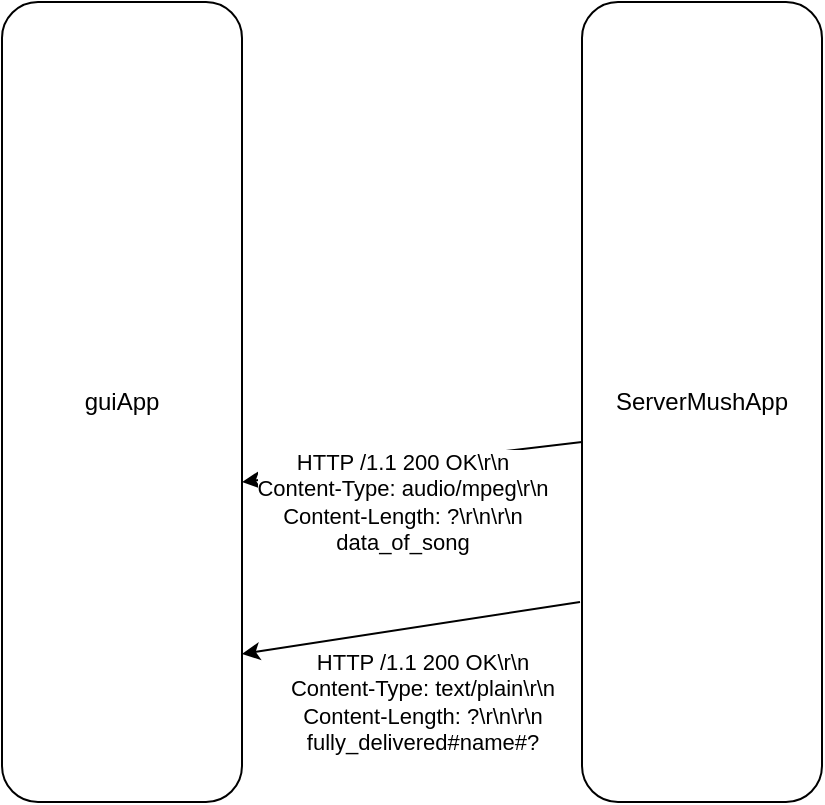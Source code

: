 <mxfile version="21.3.6" type="device">
  <diagram name="‫עמוד-1‬" id="NUrAkZDPFoZhEmMQ6Kh-">
    <mxGraphModel dx="1020" dy="516" grid="1" gridSize="10" guides="1" tooltips="1" connect="1" arrows="1" fold="1" page="1" pageScale="1" pageWidth="827" pageHeight="1169" math="0" shadow="0">
      <root>
        <mxCell id="0" />
        <mxCell id="1" parent="0" />
        <mxCell id="JvzIcEkVGaskj1KuOXou-1" value="guiApp" style="rounded=1;whiteSpace=wrap;html=1;" vertex="1" parent="1">
          <mxGeometry x="230" y="40" width="120" height="400" as="geometry" />
        </mxCell>
        <mxCell id="JvzIcEkVGaskj1KuOXou-2" value="ServerMushApp" style="rounded=1;whiteSpace=wrap;html=1;" vertex="1" parent="1">
          <mxGeometry x="520" y="40" width="120" height="400" as="geometry" />
        </mxCell>
        <mxCell id="JvzIcEkVGaskj1KuOXou-4" value="HTTP /1.1 200 OK\r\n&lt;br&gt;Content-Type: audio/mpeg\r\n&lt;br&gt;Content-Length: ?\r\n\r\n&lt;br&gt;data_of_song" style="endArrow=classic;html=1;rounded=0;" edge="1" parent="1">
          <mxGeometry x="0.085" y="19" width="50" height="50" relative="1" as="geometry">
            <mxPoint x="520" y="260" as="sourcePoint" />
            <mxPoint x="350" y="280" as="targetPoint" />
            <mxPoint as="offset" />
          </mxGeometry>
        </mxCell>
        <mxCell id="JvzIcEkVGaskj1KuOXou-6" value="HTTP /1.1 200 OK\r\n&lt;br&gt;Content-Type: text/plain\r\n&lt;br&gt;Content-Length: ?\r\n\r\n&lt;br&gt;fully_delivered#name#?" style="endArrow=classic;html=1;rounded=0;entryX=1.008;entryY=0.879;entryDx=0;entryDy=0;entryPerimeter=0;" edge="1" parent="1">
          <mxGeometry x="0.002" y="37" width="50" height="50" relative="1" as="geometry">
            <mxPoint x="519" y="340" as="sourcePoint" />
            <mxPoint x="350" y="366" as="targetPoint" />
            <mxPoint as="offset" />
          </mxGeometry>
        </mxCell>
      </root>
    </mxGraphModel>
  </diagram>
</mxfile>
